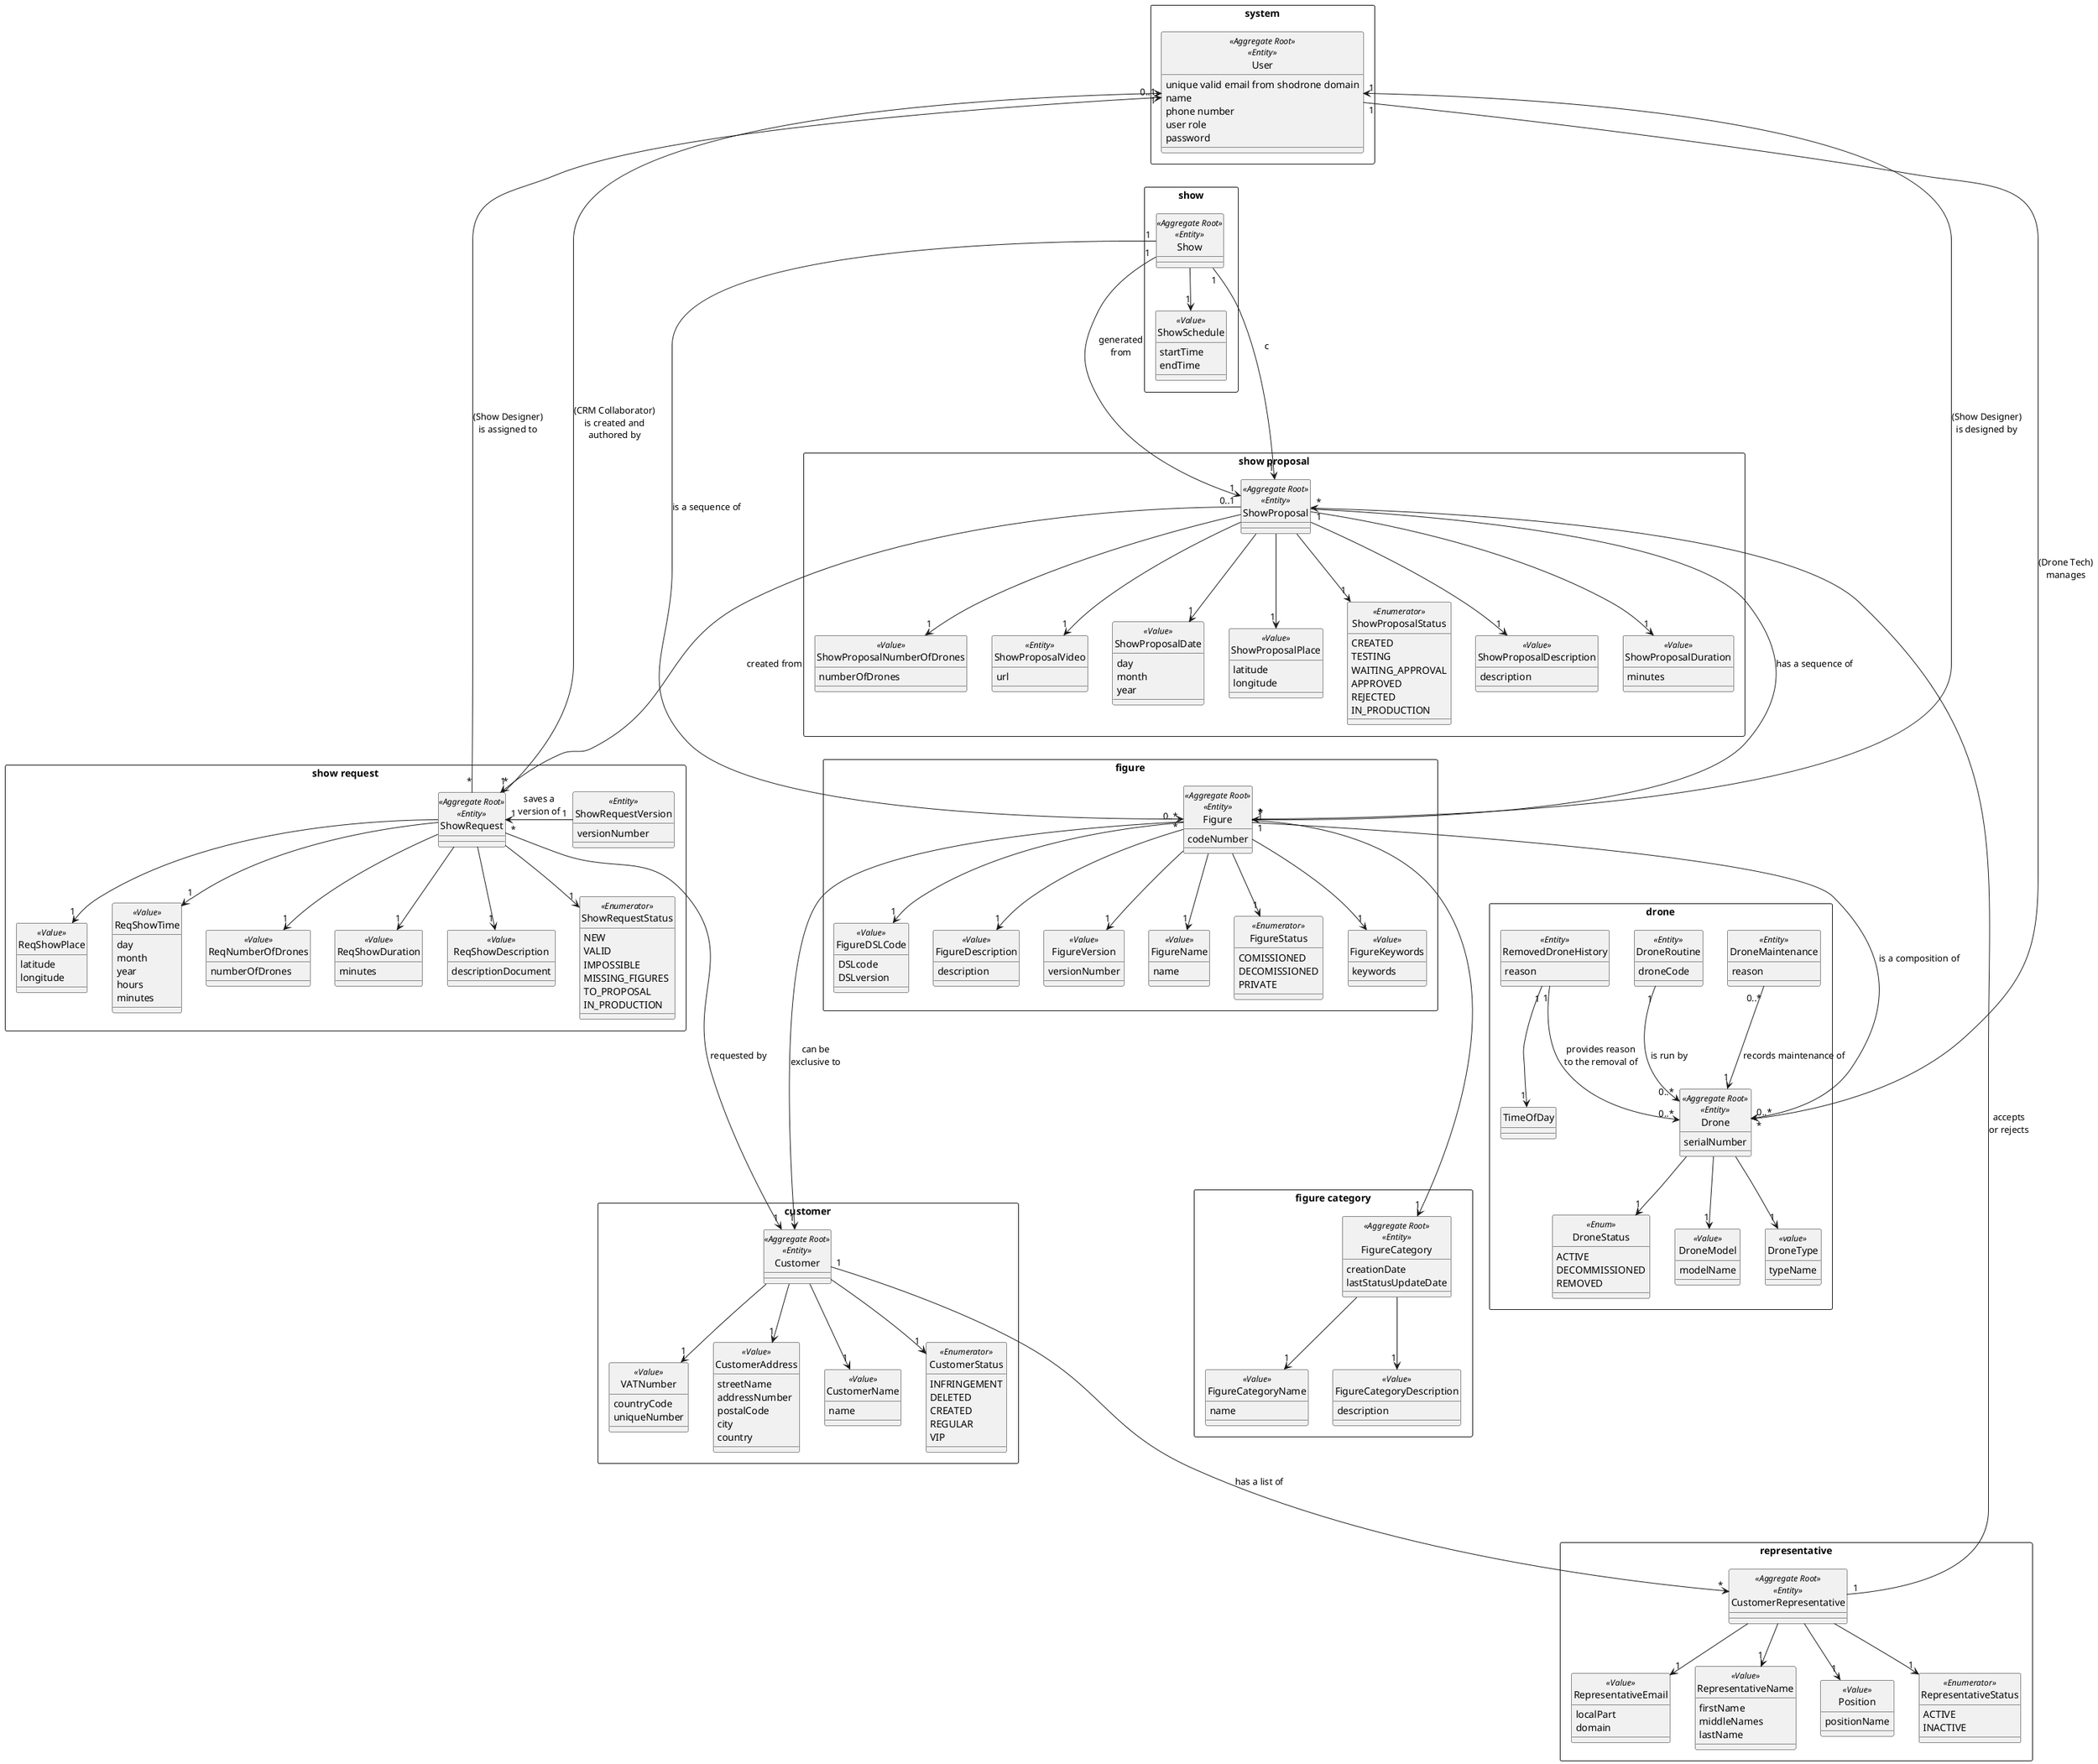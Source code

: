@startuml
'https://plantuml.com/class-diagram

hide circles

rectangle "system"{

    entity User <<Aggregate Root>><<Entity>>{
        unique valid email from shodrone domain
        name
        phone number
        user role
        password
    }

}

rectangle "customer" {
    entity Customer <<Aggregate Root>><<Entity>>{}

    entity VATNumber <<Value>>{
        countryCode
        uniqueNumber
    }

    entity CustomerAddress <<Value>>{
        streetName
        addressNumber
        postalCode
        city
        country
    }

    entity CustomerName <<Value>>{
        name
    }

    entity CustomerStatus <<Enumerator>>{
        INFRINGEMENT
        DELETED
        CREATED
        REGULAR
        VIP
    }

    Customer --> "1" VATNumber
    Customer --> "1" CustomerAddress
    Customer --> "1" CustomerName
    Customer --> "1" CustomerStatus
}

rectangle "representative" {
    entity CustomerRepresentative <<Aggregate Root>><<Entity>>{}

    entity RepresentativeEmail <<Value>>{
        localPart
        domain
    }

    entity RepresentativeName <<Value>>{
        firstName
        middleNames
        lastName
    }

    entity Position <<Value>>{
        positionName
    }

    entity RepresentativeStatus <<Enumerator>>{
        ACTIVE
        INACTIVE
    }

    CustomerRepresentative --> "1" RepresentativeEmail
    CustomerRepresentative --> "1" RepresentativeName
    CustomerRepresentative --> "1" Position
    CustomerRepresentative --> "1" RepresentativeStatus
}

rectangle "figure"{
    entity Figure <<Aggregate Root>><<Entity>>{
        codeNumber
    }

    entity FigureDSLCode <<Value>>{
       DSLcode
       DSLversion
    }

    entity FigureDescription <<Value>>{
        description
    }

    entity FigureVersion <<Value>>{
        versionNumber
    }

     entity FigureName <<Value>>{
            name
        }

 entity FigureStatus <<Enumerator>>{
        COMISSIONED
        DECOMISSIONED
        PRIVATE
    }

entity FigureKeywords <<Value>>{
            keywords
        }

    Figure --> "1" FigureDSLCode
    Figure --> "1" FigureDescription
    Figure --> "1" FigureVersion
    Figure --> "1" FigureName
    Figure --> "1" FigureStatus
    Figure --> "1" FigureKeywords


}

rectangle "figure category" {
    entity FigureCategory <<Aggregate Root>> <<Entity>>{
        creationDate
        lastStatusUpdateDate
    }

    entity FigureCategoryName <<Value>>{
        name
    }

    entity FigureCategoryDescription <<Value>>{
        description
    }

    FigureCategory --> "1" FigureCategoryName
    FigureCategory --> "1" FigureCategoryDescription
}

rectangle "show request"{
    entity ShowRequest <<Aggregate Root>><<Entity>>{}

    entity ReqShowPlace <<Value>>{
        latitude
        longitude
    }

    entity ReqShowTime <<Value>>{
        day
        month
        year
        hours
        minutes
    }

    entity ReqNumberOfDrones<<Value>>{
        numberOfDrones
    }

    entity ReqShowDuration<<Value>>{
        minutes
    }

    entity ReqShowDescription<<Value>>{
        descriptionDocument
    }

    entity ShowRequestVersion <<Entity>>{
        versionNumber
    }

    entity ShowRequestStatus <<Enumerator>>{
        NEW
        VALID
        IMPOSSIBLE
        MISSING_FIGURES
        TO_PROPOSAL
        IN_PRODUCTION
    }

    ShowRequest --> "1" ShowRequestStatus
    ShowRequest --> "1" ReqShowDescription
    ShowRequest --> "1" ReqShowDuration
    ShowRequest --> "1" ReqNumberOfDrones
    ShowRequest --> "1" ReqShowPlace
    ShowRequest --> "1" ReqShowTime
    ShowRequestVersion "1" -l> "1" ShowRequest : "saves a\nversion of"
}

rectangle "show proposal"{
    entity ShowProposal <<Aggregate Root>><<Entity>>{}

    entity ShowProposalDescription <<Value>>{
        description
    }

    entity ShowProposalDuration <<Value>>{
        minutes
    }

    entity ShowProposalNumberOfDrones <<Value>>{
        numberOfDrones
    }

    entity ShowProposalVideo <<Entity>>{
        url
    }

    entity ShowProposalDate <<Value>>{
        day
        month
        year
    }

    entity ShowProposalPlace <<Value>>{
        latitude
        longitude
    }

    entity ShowProposalStatus <<Enumerator>>{
        CREATED
        TESTING
        WAITING_APPROVAL
        APPROVED
        REJECTED
        IN_PRODUCTION
    }

    ShowProposal --> "1" ShowProposalStatus
    ShowProposal --> "1" ShowProposalDescription
    ShowProposal --> "1" ShowProposalDuration
    ShowProposal --> "1" ShowProposalNumberOfDrones
    ShowProposal --> "1" ShowProposalVideo
    ShowProposal --> "1" ShowProposalDate
    ShowProposal --> "1" ShowProposalPlace
}

rectangle "drone"{
    entity Drone <<Aggregate Root>><<Entity>>{
        serialNumber
    }

    entity DroneModel <<Value>>{
        modelName
    }
    entity DroneType <<value>>{
        typeName
    }

    entity DroneRoutine<<Entity>>{
        droneCode
    }

    entity DroneStatus<<Enum>>{
        ACTIVE
        DECOMMISSIONED
        REMOVED
    }

    entity RemovedDroneHistory<<Entity>>{
        reason
    }

    entity DroneMaintenance<<Entity>>{
        reason
    }

    DroneMaintenance "0..*" --> "1" Drone : "records maintenance of"
    RemovedDroneHistory "1" --> "0..*" Drone : "provides reason\nto the removal of"
    RemovedDroneHistory "1" --> "1" TimeOfDay
    Drone --> "1" DroneType
    Drone --> "1" DroneModel
    Drone --> "1" DroneStatus
    DroneRoutine "1" --> "0..*" Drone : is run by

}

rectangle "show" {
    entity Show <<Aggregate Root>><<Entity>>{

    }

    entity ShowSchedule <<Value>>{
        startTime
        endTime
    }


    Show --> "1" ShowSchedule
    Show "1" --> "1" ShowProposal : "generated\nfrom"
    Show "1" --> "*" Figure : "is a sequence of"

}

Figure "1" ---> "*" Drone : "is a composition of"
User "1" ----> "0..*" Drone : "(Drone Tech)\nmanages"


'--- layer 1
Figure "*" ---u---> "1" User : "(Show Designer)\nis designed by"
ShowRequest "*" ---u---> "0..1" User : "(Show Designer)\nis assigned to"
ShowRequest "*" ---u---> "1" User : "(CRM Collaborator)\nis created and\nauthored by"

'--- layer 2
Show "1" -d--> "1" ShowProposal : "c"

'--- layer 3
ShowProposal "1" ---> "*" Figure : "has a sequence of"
ShowProposal "0..1" ---> "1" ShowRequest : "created from"
CustomerRepresentative "1" -u-> "*" ShowProposal : "accepts\nor rejects"

'--- layer 4
Figure "0..*" ----> "1" Customer : "can be\nexclusive to"
ShowRequest "*" ----> "1" Customer : "requested by"
Figure "1" ----> "1" FigureCategory

'--- layer 5
Customer "1" ----> "*" CustomerRepresentative : "has a list of"



@enduml